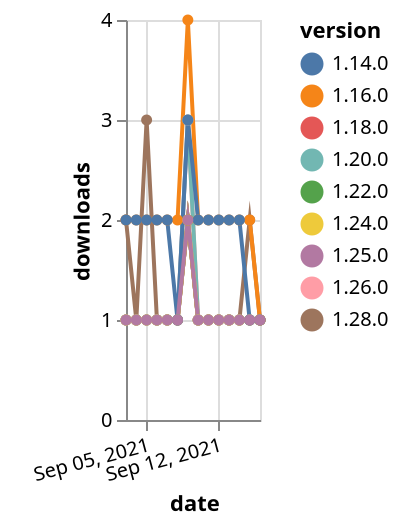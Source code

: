 {"$schema": "https://vega.github.io/schema/vega-lite/v5.json", "description": "A simple bar chart with embedded data.", "data": {"values": [{"date": "2021-09-03", "total": 217, "delta": 1, "version": "1.18.0"}, {"date": "2021-09-04", "total": 218, "delta": 1, "version": "1.18.0"}, {"date": "2021-09-05", "total": 219, "delta": 1, "version": "1.18.0"}, {"date": "2021-09-06", "total": 220, "delta": 1, "version": "1.18.0"}, {"date": "2021-09-07", "total": 221, "delta": 1, "version": "1.18.0"}, {"date": "2021-09-08", "total": 222, "delta": 1, "version": "1.18.0"}, {"date": "2021-09-09", "total": 224, "delta": 2, "version": "1.18.0"}, {"date": "2021-09-10", "total": 225, "delta": 1, "version": "1.18.0"}, {"date": "2021-09-11", "total": 226, "delta": 1, "version": "1.18.0"}, {"date": "2021-09-12", "total": 227, "delta": 1, "version": "1.18.0"}, {"date": "2021-09-13", "total": 228, "delta": 1, "version": "1.18.0"}, {"date": "2021-09-14", "total": 229, "delta": 1, "version": "1.18.0"}, {"date": "2021-09-15", "total": 230, "delta": 1, "version": "1.18.0"}, {"date": "2021-09-16", "total": 231, "delta": 1, "version": "1.18.0"}, {"date": "2021-09-03", "total": 174, "delta": 1, "version": "1.22.0"}, {"date": "2021-09-04", "total": 175, "delta": 1, "version": "1.22.0"}, {"date": "2021-09-05", "total": 176, "delta": 1, "version": "1.22.0"}, {"date": "2021-09-06", "total": 177, "delta": 1, "version": "1.22.0"}, {"date": "2021-09-07", "total": 178, "delta": 1, "version": "1.22.0"}, {"date": "2021-09-08", "total": 179, "delta": 1, "version": "1.22.0"}, {"date": "2021-09-09", "total": 181, "delta": 2, "version": "1.22.0"}, {"date": "2021-09-10", "total": 182, "delta": 1, "version": "1.22.0"}, {"date": "2021-09-11", "total": 183, "delta": 1, "version": "1.22.0"}, {"date": "2021-09-12", "total": 184, "delta": 1, "version": "1.22.0"}, {"date": "2021-09-13", "total": 185, "delta": 1, "version": "1.22.0"}, {"date": "2021-09-14", "total": 186, "delta": 1, "version": "1.22.0"}, {"date": "2021-09-15", "total": 187, "delta": 1, "version": "1.22.0"}, {"date": "2021-09-16", "total": 188, "delta": 1, "version": "1.22.0"}, {"date": "2021-09-03", "total": 121, "delta": 2, "version": "1.28.0"}, {"date": "2021-09-04", "total": 122, "delta": 1, "version": "1.28.0"}, {"date": "2021-09-05", "total": 125, "delta": 3, "version": "1.28.0"}, {"date": "2021-09-06", "total": 126, "delta": 1, "version": "1.28.0"}, {"date": "2021-09-07", "total": 127, "delta": 1, "version": "1.28.0"}, {"date": "2021-09-08", "total": 128, "delta": 1, "version": "1.28.0"}, {"date": "2021-09-09", "total": 130, "delta": 2, "version": "1.28.0"}, {"date": "2021-09-10", "total": 131, "delta": 1, "version": "1.28.0"}, {"date": "2021-09-11", "total": 132, "delta": 1, "version": "1.28.0"}, {"date": "2021-09-12", "total": 133, "delta": 1, "version": "1.28.0"}, {"date": "2021-09-13", "total": 134, "delta": 1, "version": "1.28.0"}, {"date": "2021-09-14", "total": 135, "delta": 1, "version": "1.28.0"}, {"date": "2021-09-15", "total": 137, "delta": 2, "version": "1.28.0"}, {"date": "2021-09-16", "total": 138, "delta": 1, "version": "1.28.0"}, {"date": "2021-09-03", "total": 174, "delta": 1, "version": "1.26.0"}, {"date": "2021-09-04", "total": 175, "delta": 1, "version": "1.26.0"}, {"date": "2021-09-05", "total": 176, "delta": 1, "version": "1.26.0"}, {"date": "2021-09-06", "total": 177, "delta": 1, "version": "1.26.0"}, {"date": "2021-09-07", "total": 178, "delta": 1, "version": "1.26.0"}, {"date": "2021-09-08", "total": 179, "delta": 1, "version": "1.26.0"}, {"date": "2021-09-09", "total": 182, "delta": 3, "version": "1.26.0"}, {"date": "2021-09-10", "total": 183, "delta": 1, "version": "1.26.0"}, {"date": "2021-09-11", "total": 184, "delta": 1, "version": "1.26.0"}, {"date": "2021-09-12", "total": 185, "delta": 1, "version": "1.26.0"}, {"date": "2021-09-13", "total": 186, "delta": 1, "version": "1.26.0"}, {"date": "2021-09-14", "total": 187, "delta": 1, "version": "1.26.0"}, {"date": "2021-09-15", "total": 188, "delta": 1, "version": "1.26.0"}, {"date": "2021-09-16", "total": 189, "delta": 1, "version": "1.26.0"}, {"date": "2021-09-03", "total": 291, "delta": 1, "version": "1.20.0"}, {"date": "2021-09-04", "total": 292, "delta": 1, "version": "1.20.0"}, {"date": "2021-09-05", "total": 293, "delta": 1, "version": "1.20.0"}, {"date": "2021-09-06", "total": 294, "delta": 1, "version": "1.20.0"}, {"date": "2021-09-07", "total": 295, "delta": 1, "version": "1.20.0"}, {"date": "2021-09-08", "total": 296, "delta": 1, "version": "1.20.0"}, {"date": "2021-09-09", "total": 299, "delta": 3, "version": "1.20.0"}, {"date": "2021-09-10", "total": 300, "delta": 1, "version": "1.20.0"}, {"date": "2021-09-11", "total": 301, "delta": 1, "version": "1.20.0"}, {"date": "2021-09-12", "total": 302, "delta": 1, "version": "1.20.0"}, {"date": "2021-09-13", "total": 303, "delta": 1, "version": "1.20.0"}, {"date": "2021-09-14", "total": 304, "delta": 1, "version": "1.20.0"}, {"date": "2021-09-15", "total": 305, "delta": 1, "version": "1.20.0"}, {"date": "2021-09-16", "total": 306, "delta": 1, "version": "1.20.0"}, {"date": "2021-09-03", "total": 2448, "delta": 2, "version": "1.16.0"}, {"date": "2021-09-04", "total": 2450, "delta": 2, "version": "1.16.0"}, {"date": "2021-09-05", "total": 2452, "delta": 2, "version": "1.16.0"}, {"date": "2021-09-06", "total": 2454, "delta": 2, "version": "1.16.0"}, {"date": "2021-09-07", "total": 2456, "delta": 2, "version": "1.16.0"}, {"date": "2021-09-08", "total": 2458, "delta": 2, "version": "1.16.0"}, {"date": "2021-09-09", "total": 2462, "delta": 4, "version": "1.16.0"}, {"date": "2021-09-10", "total": 2464, "delta": 2, "version": "1.16.0"}, {"date": "2021-09-11", "total": 2466, "delta": 2, "version": "1.16.0"}, {"date": "2021-09-12", "total": 2468, "delta": 2, "version": "1.16.0"}, {"date": "2021-09-13", "total": 2470, "delta": 2, "version": "1.16.0"}, {"date": "2021-09-14", "total": 2472, "delta": 2, "version": "1.16.0"}, {"date": "2021-09-15", "total": 2474, "delta": 2, "version": "1.16.0"}, {"date": "2021-09-16", "total": 2475, "delta": 1, "version": "1.16.0"}, {"date": "2021-09-03", "total": 149, "delta": 1, "version": "1.24.0"}, {"date": "2021-09-04", "total": 150, "delta": 1, "version": "1.24.0"}, {"date": "2021-09-05", "total": 151, "delta": 1, "version": "1.24.0"}, {"date": "2021-09-06", "total": 152, "delta": 1, "version": "1.24.0"}, {"date": "2021-09-07", "total": 153, "delta": 1, "version": "1.24.0"}, {"date": "2021-09-08", "total": 154, "delta": 1, "version": "1.24.0"}, {"date": "2021-09-09", "total": 156, "delta": 2, "version": "1.24.0"}, {"date": "2021-09-10", "total": 157, "delta": 1, "version": "1.24.0"}, {"date": "2021-09-11", "total": 158, "delta": 1, "version": "1.24.0"}, {"date": "2021-09-12", "total": 159, "delta": 1, "version": "1.24.0"}, {"date": "2021-09-13", "total": 160, "delta": 1, "version": "1.24.0"}, {"date": "2021-09-14", "total": 161, "delta": 1, "version": "1.24.0"}, {"date": "2021-09-15", "total": 162, "delta": 1, "version": "1.24.0"}, {"date": "2021-09-16", "total": 163, "delta": 1, "version": "1.24.0"}, {"date": "2021-09-03", "total": 2299, "delta": 2, "version": "1.14.0"}, {"date": "2021-09-04", "total": 2301, "delta": 2, "version": "1.14.0"}, {"date": "2021-09-05", "total": 2303, "delta": 2, "version": "1.14.0"}, {"date": "2021-09-06", "total": 2305, "delta": 2, "version": "1.14.0"}, {"date": "2021-09-07", "total": 2307, "delta": 2, "version": "1.14.0"}, {"date": "2021-09-08", "total": 2308, "delta": 1, "version": "1.14.0"}, {"date": "2021-09-09", "total": 2311, "delta": 3, "version": "1.14.0"}, {"date": "2021-09-10", "total": 2313, "delta": 2, "version": "1.14.0"}, {"date": "2021-09-11", "total": 2315, "delta": 2, "version": "1.14.0"}, {"date": "2021-09-12", "total": 2317, "delta": 2, "version": "1.14.0"}, {"date": "2021-09-13", "total": 2319, "delta": 2, "version": "1.14.0"}, {"date": "2021-09-14", "total": 2321, "delta": 2, "version": "1.14.0"}, {"date": "2021-09-15", "total": 2322, "delta": 1, "version": "1.14.0"}, {"date": "2021-09-16", "total": 2323, "delta": 1, "version": "1.14.0"}, {"date": "2021-09-03", "total": 143, "delta": 1, "version": "1.25.0"}, {"date": "2021-09-04", "total": 144, "delta": 1, "version": "1.25.0"}, {"date": "2021-09-05", "total": 145, "delta": 1, "version": "1.25.0"}, {"date": "2021-09-06", "total": 146, "delta": 1, "version": "1.25.0"}, {"date": "2021-09-07", "total": 147, "delta": 1, "version": "1.25.0"}, {"date": "2021-09-08", "total": 148, "delta": 1, "version": "1.25.0"}, {"date": "2021-09-09", "total": 150, "delta": 2, "version": "1.25.0"}, {"date": "2021-09-10", "total": 151, "delta": 1, "version": "1.25.0"}, {"date": "2021-09-11", "total": 152, "delta": 1, "version": "1.25.0"}, {"date": "2021-09-12", "total": 153, "delta": 1, "version": "1.25.0"}, {"date": "2021-09-13", "total": 154, "delta": 1, "version": "1.25.0"}, {"date": "2021-09-14", "total": 155, "delta": 1, "version": "1.25.0"}, {"date": "2021-09-15", "total": 156, "delta": 1, "version": "1.25.0"}, {"date": "2021-09-16", "total": 157, "delta": 1, "version": "1.25.0"}]}, "width": "container", "mark": {"type": "line", "point": {"filled": true}}, "encoding": {"x": {"field": "date", "type": "temporal", "timeUnit": "yearmonthdate", "title": "date", "axis": {"labelAngle": -15}}, "y": {"field": "delta", "type": "quantitative", "title": "downloads"}, "color": {"field": "version", "type": "nominal"}, "tooltip": {"field": "delta"}}}